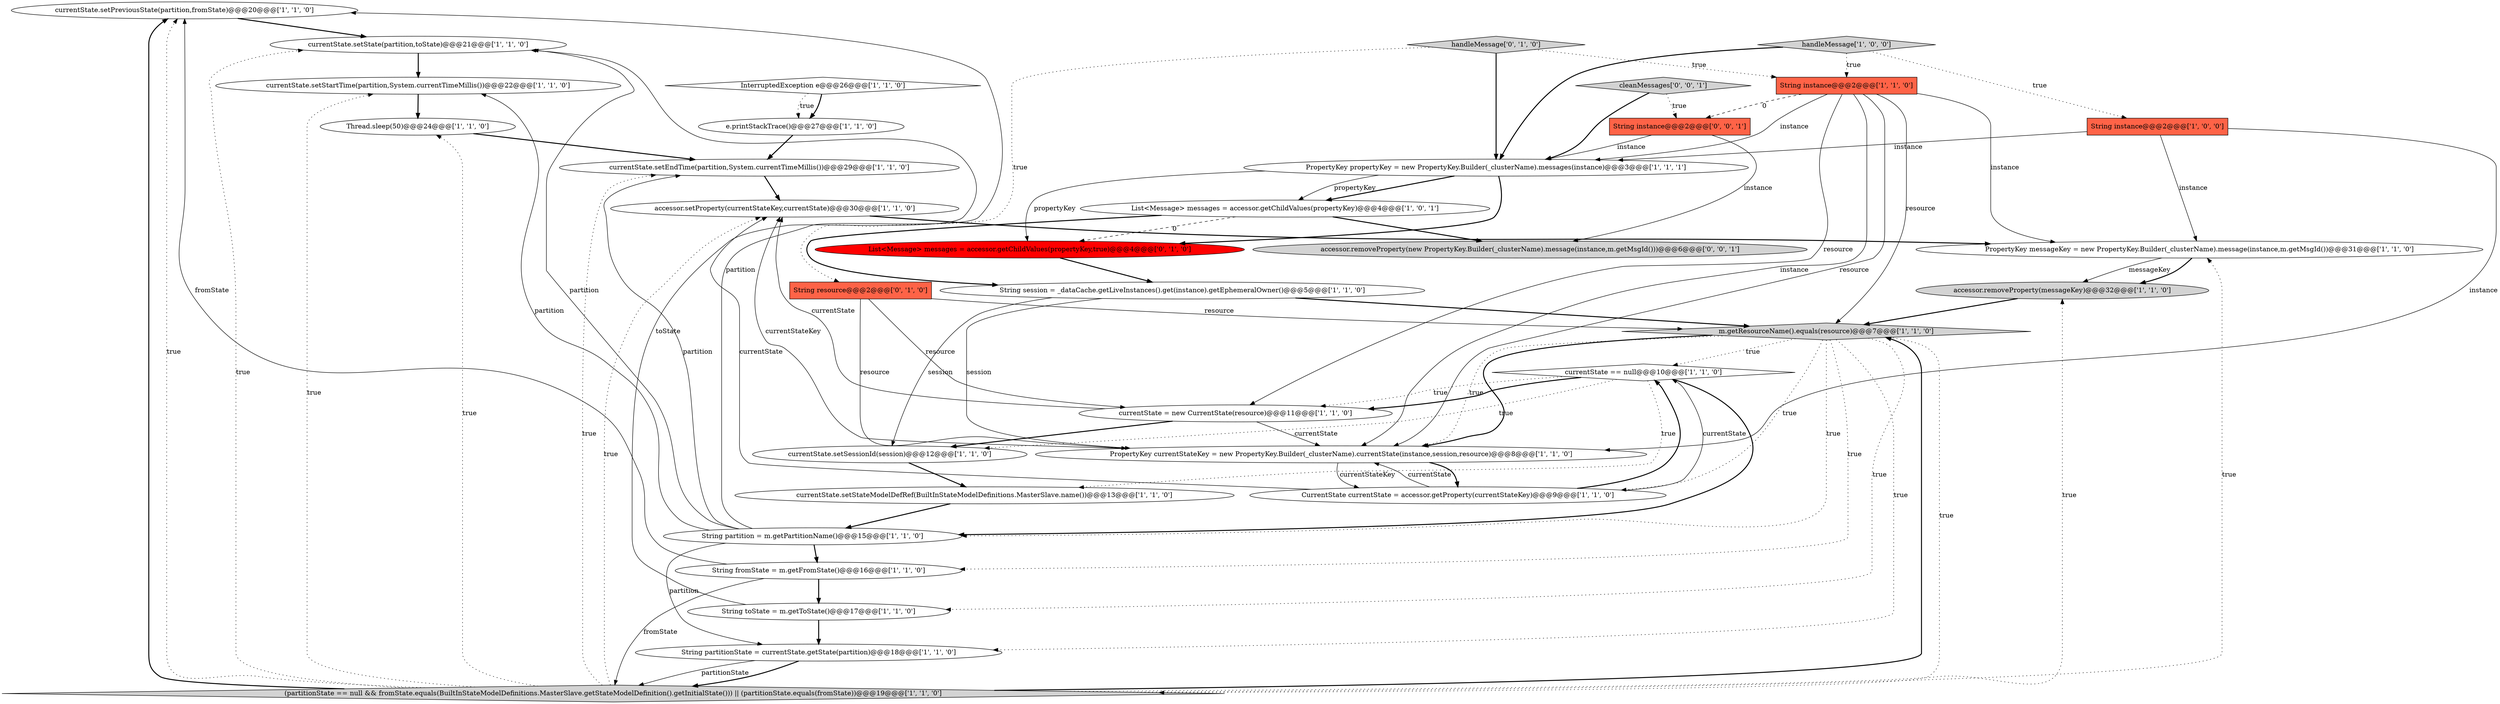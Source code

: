 digraph {
2 [style = filled, label = "currentState.setPreviousState(partition,fromState)@@@20@@@['1', '1', '0']", fillcolor = white, shape = ellipse image = "AAA0AAABBB1BBB"];
8 [style = filled, label = "currentState == null@@@10@@@['1', '1', '0']", fillcolor = white, shape = diamond image = "AAA0AAABBB1BBB"];
14 [style = filled, label = "currentState = new CurrentState(resource)@@@11@@@['1', '1', '0']", fillcolor = white, shape = ellipse image = "AAA0AAABBB1BBB"];
28 [style = filled, label = "String resource@@@2@@@['0', '1', '0']", fillcolor = tomato, shape = box image = "AAA0AAABBB2BBB"];
20 [style = filled, label = "accessor.setProperty(currentStateKey,currentState)@@@30@@@['1', '1', '0']", fillcolor = white, shape = ellipse image = "AAA0AAABBB1BBB"];
15 [style = filled, label = "currentState.setEndTime(partition,System.currentTimeMillis())@@@29@@@['1', '1', '0']", fillcolor = white, shape = ellipse image = "AAA0AAABBB1BBB"];
19 [style = filled, label = "String session = _dataCache.getLiveInstances().get(instance).getEphemeralOwner()@@@5@@@['1', '1', '0']", fillcolor = white, shape = ellipse image = "AAA0AAABBB1BBB"];
26 [style = filled, label = "PropertyKey currentStateKey = new PropertyKey.Builder(_clusterName).currentState(instance,session,resource)@@@8@@@['1', '1', '0']", fillcolor = white, shape = ellipse image = "AAA0AAABBB1BBB"];
30 [style = filled, label = "List<Message> messages = accessor.getChildValues(propertyKey,true)@@@4@@@['0', '1', '0']", fillcolor = red, shape = ellipse image = "AAA1AAABBB2BBB"];
10 [style = filled, label = "currentState.setSessionId(session)@@@12@@@['1', '1', '0']", fillcolor = white, shape = ellipse image = "AAA0AAABBB1BBB"];
32 [style = filled, label = "accessor.removeProperty(new PropertyKey.Builder(_clusterName).message(instance,m.getMsgId()))@@@6@@@['0', '0', '1']", fillcolor = lightgray, shape = ellipse image = "AAA0AAABBB3BBB"];
3 [style = filled, label = "Thread.sleep(50)@@@24@@@['1', '1', '0']", fillcolor = white, shape = ellipse image = "AAA0AAABBB1BBB"];
9 [style = filled, label = "e.printStackTrace()@@@27@@@['1', '1', '0']", fillcolor = white, shape = ellipse image = "AAA0AAABBB1BBB"];
1 [style = filled, label = "String toState = m.getToState()@@@17@@@['1', '1', '0']", fillcolor = white, shape = ellipse image = "AAA0AAABBB1BBB"];
6 [style = filled, label = "List<Message> messages = accessor.getChildValues(propertyKey)@@@4@@@['1', '0', '1']", fillcolor = white, shape = ellipse image = "AAA0AAABBB1BBB"];
5 [style = filled, label = "InterruptedException e@@@26@@@['1', '1', '0']", fillcolor = white, shape = diamond image = "AAA0AAABBB1BBB"];
11 [style = filled, label = "currentState.setStateModelDefRef(BuiltInStateModelDefinitions.MasterSlave.name())@@@13@@@['1', '1', '0']", fillcolor = white, shape = ellipse image = "AAA0AAABBB1BBB"];
18 [style = filled, label = "currentState.setStartTime(partition,System.currentTimeMillis())@@@22@@@['1', '1', '0']", fillcolor = white, shape = ellipse image = "AAA0AAABBB1BBB"];
12 [style = filled, label = "String partitionState = currentState.getState(partition)@@@18@@@['1', '1', '0']", fillcolor = white, shape = ellipse image = "AAA0AAABBB1BBB"];
25 [style = filled, label = "m.getResourceName().equals(resource)@@@7@@@['1', '1', '0']", fillcolor = lightgray, shape = diamond image = "AAA0AAABBB1BBB"];
33 [style = filled, label = "cleanMessages['0', '0', '1']", fillcolor = lightgray, shape = diamond image = "AAA0AAABBB3BBB"];
7 [style = filled, label = "(partitionState == null && fromState.equals(BuiltInStateModelDefinitions.MasterSlave.getStateModelDefinition().getInitialState())) || (partitionState.equals(fromState))@@@19@@@['1', '1', '0']", fillcolor = lightgray, shape = diamond image = "AAA0AAABBB1BBB"];
0 [style = filled, label = "String instance@@@2@@@['1', '0', '0']", fillcolor = tomato, shape = box image = "AAA0AAABBB1BBB"];
22 [style = filled, label = "PropertyKey propertyKey = new PropertyKey.Builder(_clusterName).messages(instance)@@@3@@@['1', '1', '1']", fillcolor = white, shape = ellipse image = "AAA0AAABBB1BBB"];
27 [style = filled, label = "String partition = m.getPartitionName()@@@15@@@['1', '1', '0']", fillcolor = white, shape = ellipse image = "AAA0AAABBB1BBB"];
17 [style = filled, label = "String fromState = m.getFromState()@@@16@@@['1', '1', '0']", fillcolor = white, shape = ellipse image = "AAA0AAABBB1BBB"];
21 [style = filled, label = "handleMessage['1', '0', '0']", fillcolor = lightgray, shape = diamond image = "AAA0AAABBB1BBB"];
29 [style = filled, label = "handleMessage['0', '1', '0']", fillcolor = lightgray, shape = diamond image = "AAA0AAABBB2BBB"];
16 [style = filled, label = "accessor.removeProperty(messageKey)@@@32@@@['1', '1', '0']", fillcolor = lightgray, shape = ellipse image = "AAA0AAABBB1BBB"];
23 [style = filled, label = "CurrentState currentState = accessor.getProperty(currentStateKey)@@@9@@@['1', '1', '0']", fillcolor = white, shape = ellipse image = "AAA0AAABBB1BBB"];
4 [style = filled, label = "currentState.setState(partition,toState)@@@21@@@['1', '1', '0']", fillcolor = white, shape = ellipse image = "AAA0AAABBB1BBB"];
31 [style = filled, label = "String instance@@@2@@@['0', '0', '1']", fillcolor = tomato, shape = box image = "AAA0AAABBB3BBB"];
13 [style = filled, label = "String instance@@@2@@@['1', '1', '0']", fillcolor = tomato, shape = box image = "AAA0AAABBB1BBB"];
24 [style = filled, label = "PropertyKey messageKey = new PropertyKey.Builder(_clusterName).message(instance,m.getMsgId())@@@31@@@['1', '1', '0']", fillcolor = white, shape = ellipse image = "AAA0AAABBB1BBB"];
18->3 [style = bold, label=""];
17->2 [style = solid, label="fromState"];
5->9 [style = bold, label=""];
31->22 [style = solid, label="instance"];
17->7 [style = solid, label="fromState"];
12->7 [style = solid, label="partitionState"];
12->7 [style = bold, label=""];
23->8 [style = solid, label="currentState"];
22->30 [style = bold, label=""];
24->16 [style = solid, label="messageKey"];
29->13 [style = dotted, label="true"];
15->20 [style = bold, label=""];
13->24 [style = solid, label="instance"];
27->17 [style = bold, label=""];
1->12 [style = bold, label=""];
7->16 [style = dotted, label="true"];
19->26 [style = solid, label="session"];
5->9 [style = dotted, label="true"];
1->4 [style = solid, label="toState"];
8->27 [style = bold, label=""];
10->11 [style = bold, label=""];
6->32 [style = bold, label=""];
27->15 [style = solid, label="partition"];
14->26 [style = solid, label="currentState"];
21->0 [style = dotted, label="true"];
14->10 [style = bold, label=""];
25->12 [style = dotted, label="true"];
4->18 [style = bold, label=""];
23->26 [style = solid, label="currentState"];
23->8 [style = bold, label=""];
2->4 [style = bold, label=""];
19->25 [style = bold, label=""];
27->18 [style = solid, label="partition"];
30->19 [style = bold, label=""];
13->31 [style = dashed, label="0"];
21->22 [style = bold, label=""];
13->14 [style = solid, label="resource"];
7->2 [style = bold, label=""];
8->14 [style = dotted, label="true"];
25->26 [style = bold, label=""];
31->32 [style = solid, label="instance"];
21->13 [style = dotted, label="true"];
25->23 [style = dotted, label="true"];
19->10 [style = solid, label="session"];
25->26 [style = dotted, label="true"];
25->8 [style = dotted, label="true"];
22->6 [style = bold, label=""];
13->25 [style = solid, label="resource"];
33->31 [style = dotted, label="true"];
7->2 [style = dotted, label="true"];
14->20 [style = solid, label="currentState"];
17->1 [style = bold, label=""];
22->30 [style = solid, label="propertyKey"];
8->14 [style = bold, label=""];
26->20 [style = solid, label="currentStateKey"];
7->15 [style = dotted, label="true"];
25->7 [style = dotted, label="true"];
27->4 [style = solid, label="partition"];
22->6 [style = solid, label="propertyKey"];
29->28 [style = dotted, label="true"];
23->20 [style = solid, label="currentState"];
7->18 [style = dotted, label="true"];
8->11 [style = dotted, label="true"];
0->22 [style = solid, label="instance"];
0->26 [style = solid, label="instance"];
33->22 [style = bold, label=""];
25->1 [style = dotted, label="true"];
13->26 [style = solid, label="resource"];
28->26 [style = solid, label="resource"];
28->25 [style = solid, label="resource"];
27->12 [style = solid, label="partition"];
16->25 [style = bold, label=""];
3->15 [style = bold, label=""];
6->19 [style = bold, label=""];
8->10 [style = dotted, label="true"];
7->24 [style = dotted, label="true"];
7->20 [style = dotted, label="true"];
24->16 [style = bold, label=""];
13->26 [style = solid, label="instance"];
7->3 [style = dotted, label="true"];
25->17 [style = dotted, label="true"];
9->15 [style = bold, label=""];
28->14 [style = solid, label="resource"];
26->23 [style = bold, label=""];
7->4 [style = dotted, label="true"];
13->22 [style = solid, label="instance"];
6->30 [style = dashed, label="0"];
7->25 [style = bold, label=""];
0->24 [style = solid, label="instance"];
26->23 [style = solid, label="currentStateKey"];
29->22 [style = bold, label=""];
20->24 [style = bold, label=""];
25->27 [style = dotted, label="true"];
27->2 [style = solid, label="partition"];
11->27 [style = bold, label=""];
}
